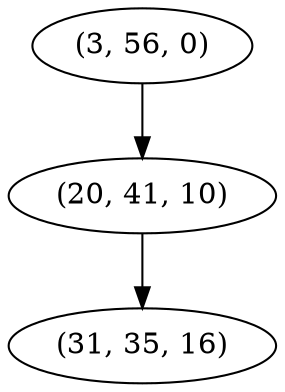 digraph tree {
    "(3, 56, 0)";
    "(20, 41, 10)";
    "(31, 35, 16)";
    "(3, 56, 0)" -> "(20, 41, 10)";
    "(20, 41, 10)" -> "(31, 35, 16)";
}
